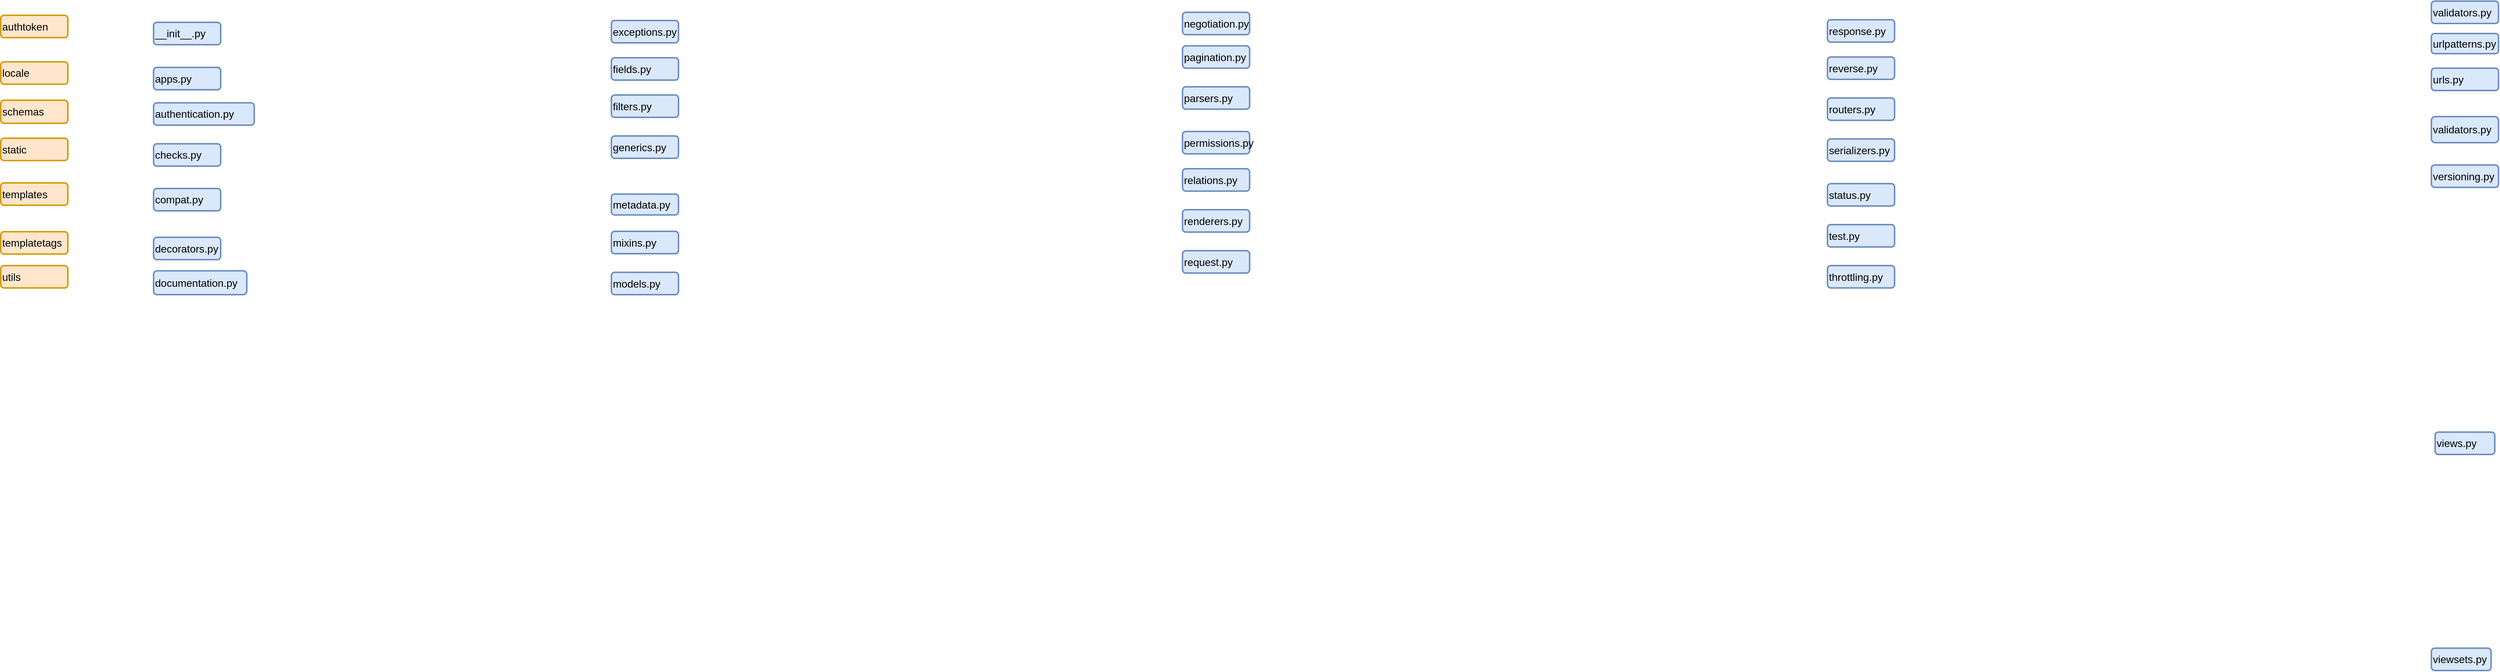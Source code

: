 <mxfile version="10.7.4" type="github"><diagram id="GYm5UZLC0SMHIASQUk09" name="Page-1"><mxGraphModel dx="2221" dy="715" grid="1" gridSize="10" guides="1" tooltips="1" connect="1" arrows="1" fold="1" page="1" pageScale="1" pageWidth="827" pageHeight="1169" math="0" shadow="0"><root><mxCell id="0"/><mxCell id="1" parent="0"/><mxCell id="hbcc89ZSWdpnfyGqjyFq-5" value="&lt;font style=&quot;font-size: 14px&quot;&gt;viewsets.py&lt;/font&gt;" style="rounded=1;whiteSpace=wrap;html=1;shadow=0;strokeWidth=2;align=left;fillColor=#dae8fc;strokeColor=#6c8ebf;" vertex="1" parent="1"><mxGeometry x="2570" y="1000" width="80" height="30" as="geometry"/></mxCell><mxCell id="hbcc89ZSWdpnfyGqjyFq-6" value="&lt;font style=&quot;font-size: 14px&quot;&gt;views.py&lt;/font&gt;" style="rounded=1;whiteSpace=wrap;html=1;shadow=0;strokeWidth=2;align=left;fillColor=#dae8fc;strokeColor=#6c8ebf;" vertex="1" parent="1"><mxGeometry x="2575" y="710" width="80" height="30" as="geometry"/></mxCell><mxCell id="hbcc89ZSWdpnfyGqjyFq-8" value="&lt;font style=&quot;font-size: 14px&quot;&gt;versioning.py&lt;/font&gt;" style="rounded=1;whiteSpace=wrap;html=1;shadow=0;strokeWidth=2;align=left;fillColor=#dae8fc;strokeColor=#6c8ebf;" vertex="1" parent="1"><mxGeometry x="2570" y="351.5" width="90" height="30" as="geometry"/></mxCell><mxCell id="hbcc89ZSWdpnfyGqjyFq-9" value="&lt;font style=&quot;font-size: 14px&quot;&gt;validators.py&lt;/font&gt;" style="rounded=1;whiteSpace=wrap;html=1;shadow=0;strokeWidth=2;align=left;fillColor=#dae8fc;strokeColor=#6c8ebf;" vertex="1" parent="1"><mxGeometry x="2570" y="286.5" width="90" height="35" as="geometry"/></mxCell><mxCell id="hbcc89ZSWdpnfyGqjyFq-10" value="&lt;font style=&quot;font-size: 14px&quot;&gt;urls.py&lt;/font&gt;" style="rounded=1;whiteSpace=wrap;html=1;shadow=0;strokeWidth=2;align=left;fillColor=#dae8fc;strokeColor=#6c8ebf;" vertex="1" parent="1"><mxGeometry x="2570" y="221.5" width="90" height="30" as="geometry"/></mxCell><mxCell id="hbcc89ZSWdpnfyGqjyFq-11" value="&lt;font style=&quot;font-size: 14px&quot;&gt;urlpatterns.py&lt;/font&gt;" style="rounded=1;whiteSpace=wrap;html=1;shadow=0;strokeWidth=2;align=left;fillColor=#dae8fc;strokeColor=#6c8ebf;" vertex="1" parent="1"><mxGeometry x="2570" y="175" width="90" height="27" as="geometry"/></mxCell><mxCell id="hbcc89ZSWdpnfyGqjyFq-12" value="&lt;font style=&quot;font-size: 14px&quot;&gt;validators.py&lt;/font&gt;" style="rounded=1;whiteSpace=wrap;html=1;shadow=0;strokeWidth=2;align=left;fillColor=#dae8fc;strokeColor=#6c8ebf;" vertex="1" parent="1"><mxGeometry x="2570" y="131.5" width="90" height="30" as="geometry"/></mxCell><mxCell id="hbcc89ZSWdpnfyGqjyFq-13" value="&lt;font style=&quot;font-size: 14px&quot;&gt;throttling.py&lt;/font&gt;" style="rounded=1;whiteSpace=wrap;html=1;shadow=0;strokeWidth=2;align=left;fillColor=#dae8fc;strokeColor=#6c8ebf;" vertex="1" parent="1"><mxGeometry x="1760" y="486.5" width="90" height="30" as="geometry"/></mxCell><mxCell id="hbcc89ZSWdpnfyGqjyFq-14" value="&lt;font style=&quot;font-size: 14px&quot;&gt;test.py&lt;/font&gt;" style="rounded=1;whiteSpace=wrap;html=1;shadow=0;strokeWidth=2;align=left;fillColor=#dae8fc;strokeColor=#6c8ebf;" vertex="1" parent="1"><mxGeometry x="1760" y="431.5" width="90" height="30" as="geometry"/></mxCell><mxCell id="hbcc89ZSWdpnfyGqjyFq-15" value="&lt;font style=&quot;font-size: 14px&quot;&gt;status.py&lt;/font&gt;" style="rounded=1;whiteSpace=wrap;html=1;shadow=0;strokeWidth=2;align=left;fillColor=#dae8fc;strokeColor=#6c8ebf;" vertex="1" parent="1"><mxGeometry x="1760" y="376.5" width="90" height="30" as="geometry"/></mxCell><mxCell id="hbcc89ZSWdpnfyGqjyFq-16" value="&lt;font style=&quot;font-size: 14px&quot;&gt;serializers.py&lt;/font&gt;" style="rounded=1;whiteSpace=wrap;html=1;shadow=0;strokeWidth=2;align=left;fillColor=#dae8fc;strokeColor=#6c8ebf;" vertex="1" parent="1"><mxGeometry x="1760" y="316.5" width="90" height="30" as="geometry"/></mxCell><mxCell id="hbcc89ZSWdpnfyGqjyFq-17" value="&lt;font style=&quot;font-size: 14px&quot;&gt;routers.py&lt;/font&gt;" style="rounded=1;whiteSpace=wrap;html=1;shadow=0;strokeWidth=2;align=left;fillColor=#dae8fc;strokeColor=#6c8ebf;" vertex="1" parent="1"><mxGeometry x="1760" y="261.5" width="90" height="30" as="geometry"/></mxCell><mxCell id="hbcc89ZSWdpnfyGqjyFq-18" value="&lt;font style=&quot;font-size: 14px&quot;&gt;reverse.py&lt;/font&gt;" style="rounded=1;whiteSpace=wrap;html=1;shadow=0;strokeWidth=2;align=left;fillColor=#dae8fc;strokeColor=#6c8ebf;" vertex="1" parent="1"><mxGeometry x="1760" y="206.5" width="90" height="30" as="geometry"/></mxCell><mxCell id="hbcc89ZSWdpnfyGqjyFq-19" value="&lt;font style=&quot;font-size: 14px&quot;&gt;response.py&lt;/font&gt;" style="rounded=1;whiteSpace=wrap;html=1;shadow=0;strokeWidth=2;align=left;fillColor=#dae8fc;strokeColor=#6c8ebf;" vertex="1" parent="1"><mxGeometry x="1760" y="156.5" width="90" height="30" as="geometry"/></mxCell><mxCell id="hbcc89ZSWdpnfyGqjyFq-20" value="&lt;font style=&quot;font-size: 14px&quot;&gt;permissions.py&lt;/font&gt;" style="rounded=1;whiteSpace=wrap;html=1;shadow=0;strokeWidth=2;align=left;fillColor=#dae8fc;strokeColor=#6c8ebf;" vertex="1" parent="1"><mxGeometry x="895" y="306.5" width="90" height="30" as="geometry"/></mxCell><mxCell id="hbcc89ZSWdpnfyGqjyFq-21" value="&lt;font style=&quot;font-size: 14px&quot;&gt;relations.py&lt;/font&gt;" style="rounded=1;whiteSpace=wrap;html=1;shadow=0;strokeWidth=2;align=left;fillColor=#dae8fc;strokeColor=#6c8ebf;" vertex="1" parent="1"><mxGeometry x="895" y="356.5" width="90" height="30" as="geometry"/></mxCell><mxCell id="hbcc89ZSWdpnfyGqjyFq-22" value="&lt;font style=&quot;font-size: 14px&quot;&gt;renderers.py&lt;/font&gt;" style="rounded=1;whiteSpace=wrap;html=1;shadow=0;strokeWidth=2;align=left;fillColor=#dae8fc;strokeColor=#6c8ebf;" vertex="1" parent="1"><mxGeometry x="895" y="411.5" width="90" height="30" as="geometry"/></mxCell><mxCell id="hbcc89ZSWdpnfyGqjyFq-23" value="&lt;font style=&quot;font-size: 14px&quot;&gt;request.py&lt;/font&gt;" style="rounded=1;whiteSpace=wrap;html=1;shadow=0;strokeWidth=2;align=left;fillColor=#dae8fc;strokeColor=#6c8ebf;" vertex="1" parent="1"><mxGeometry x="895" y="466.5" width="90" height="30" as="geometry"/></mxCell><mxCell id="hbcc89ZSWdpnfyGqjyFq-24" value="&lt;font style=&quot;font-size: 14px&quot;&gt;parsers.py&lt;/font&gt;" style="rounded=1;whiteSpace=wrap;html=1;shadow=0;strokeWidth=2;align=left;fillColor=#dae8fc;strokeColor=#6c8ebf;" vertex="1" parent="1"><mxGeometry x="895" y="246.5" width="90" height="30" as="geometry"/></mxCell><mxCell id="hbcc89ZSWdpnfyGqjyFq-25" value="&lt;font style=&quot;font-size: 14px&quot;&gt;pagination.py&lt;/font&gt;" style="rounded=1;whiteSpace=wrap;html=1;shadow=0;strokeWidth=2;align=left;fillColor=#dae8fc;strokeColor=#6c8ebf;" vertex="1" parent="1"><mxGeometry x="895" y="191.5" width="90" height="30" as="geometry"/></mxCell><mxCell id="hbcc89ZSWdpnfyGqjyFq-26" value="&lt;font style=&quot;font-size: 14px&quot;&gt;negotiation.py&lt;/font&gt;" style="rounded=1;whiteSpace=wrap;html=1;shadow=0;strokeWidth=2;align=left;fillColor=#dae8fc;strokeColor=#6c8ebf;" vertex="1" parent="1"><mxGeometry x="895" y="146.5" width="90" height="30" as="geometry"/></mxCell><mxCell id="hbcc89ZSWdpnfyGqjyFq-27" value="&lt;font style=&quot;font-size: 14px&quot;&gt;models.py&lt;/font&gt;" style="rounded=1;whiteSpace=wrap;html=1;shadow=0;strokeWidth=2;align=left;fillColor=#dae8fc;strokeColor=#6c8ebf;" vertex="1" parent="1"><mxGeometry x="129" y="495.5" width="90" height="30" as="geometry"/></mxCell><mxCell id="hbcc89ZSWdpnfyGqjyFq-28" value="&lt;font style=&quot;font-size: 14px&quot;&gt;mixins.py&lt;/font&gt;" style="rounded=1;whiteSpace=wrap;html=1;shadow=0;strokeWidth=2;align=left;fillColor=#dae8fc;strokeColor=#6c8ebf;" vertex="1" parent="1"><mxGeometry x="129" y="440.5" width="90" height="30" as="geometry"/></mxCell><mxCell id="hbcc89ZSWdpnfyGqjyFq-29" value="&lt;font style=&quot;font-size: 14px&quot;&gt;checks.py&lt;/font&gt;" style="rounded=1;whiteSpace=wrap;html=1;shadow=0;strokeWidth=2;align=left;fillColor=#dae8fc;strokeColor=#6c8ebf;" vertex="1" parent="1"><mxGeometry x="-485" y="323" width="90" height="30" as="geometry"/></mxCell><mxCell id="hbcc89ZSWdpnfyGqjyFq-30" value="&lt;font style=&quot;font-size: 14px&quot;&gt;compat.py&lt;/font&gt;" style="rounded=1;whiteSpace=wrap;html=1;shadow=0;strokeWidth=2;align=left;fillColor=#dae8fc;strokeColor=#6c8ebf;" vertex="1" parent="1"><mxGeometry x="-485" y="383" width="90" height="30" as="geometry"/></mxCell><mxCell id="hbcc89ZSWdpnfyGqjyFq-31" value="&lt;font style=&quot;font-size: 14px&quot;&gt;decorators.py&lt;/font&gt;" style="rounded=1;whiteSpace=wrap;html=1;shadow=0;strokeWidth=2;align=left;fillColor=#dae8fc;strokeColor=#6c8ebf;" vertex="1" parent="1"><mxGeometry x="-485" y="448.5" width="90" height="30" as="geometry"/></mxCell><mxCell id="hbcc89ZSWdpnfyGqjyFq-32" value="&lt;font style=&quot;font-size: 14px&quot;&gt;documentation.py&lt;/font&gt;" style="rounded=1;whiteSpace=wrap;html=1;shadow=0;strokeWidth=2;align=left;fillColor=#dae8fc;strokeColor=#6c8ebf;" vertex="1" parent="1"><mxGeometry x="-485" y="493.5" width="125" height="32" as="geometry"/></mxCell><mxCell id="hbcc89ZSWdpnfyGqjyFq-33" value="&lt;font style=&quot;font-size: 14px&quot;&gt;metadata.py&lt;/font&gt;" style="rounded=1;whiteSpace=wrap;html=1;shadow=0;strokeWidth=2;align=left;fillColor=#dae8fc;strokeColor=#6c8ebf;" vertex="1" parent="1"><mxGeometry x="129" y="390.5" width="90" height="28" as="geometry"/></mxCell><mxCell id="hbcc89ZSWdpnfyGqjyFq-34" value="&lt;font style=&quot;font-size: 14px&quot;&gt;exceptions.py&lt;/font&gt;" style="rounded=1;whiteSpace=wrap;html=1;shadow=0;strokeWidth=2;align=left;fillColor=#dae8fc;strokeColor=#6c8ebf;" vertex="1" parent="1"><mxGeometry x="129" y="157.5" width="90" height="30" as="geometry"/></mxCell><mxCell id="hbcc89ZSWdpnfyGqjyFq-35" value="&lt;font style=&quot;font-size: 14px&quot;&gt;fields.py&lt;/font&gt;" style="rounded=1;whiteSpace=wrap;html=1;shadow=0;strokeWidth=2;align=left;fillColor=#dae8fc;strokeColor=#6c8ebf;" vertex="1" parent="1"><mxGeometry x="129" y="207.5" width="90" height="30" as="geometry"/></mxCell><mxCell id="hbcc89ZSWdpnfyGqjyFq-36" value="&lt;font style=&quot;font-size: 14px&quot;&gt;filters.py&lt;/font&gt;" style="rounded=1;whiteSpace=wrap;html=1;shadow=0;strokeWidth=2;align=left;fillColor=#dae8fc;strokeColor=#6c8ebf;" vertex="1" parent="1"><mxGeometry x="129" y="257.5" width="90" height="30" as="geometry"/></mxCell><mxCell id="hbcc89ZSWdpnfyGqjyFq-37" value="&lt;font style=&quot;font-size: 14px&quot;&gt;generics.py&lt;/font&gt;" style="rounded=1;whiteSpace=wrap;html=1;shadow=0;strokeWidth=2;align=left;fillColor=#dae8fc;strokeColor=#6c8ebf;" vertex="1" parent="1"><mxGeometry x="129" y="312.5" width="90" height="30" as="geometry"/></mxCell><mxCell id="hbcc89ZSWdpnfyGqjyFq-39" value="&lt;font style=&quot;font-size: 14px&quot;&gt;__init__.py&lt;/font&gt;" style="rounded=1;whiteSpace=wrap;html=1;shadow=0;strokeWidth=2;align=left;fillColor=#dae8fc;strokeColor=#6c8ebf;" vertex="1" parent="1"><mxGeometry x="-485" y="160" width="90" height="30" as="geometry"/></mxCell><mxCell id="hbcc89ZSWdpnfyGqjyFq-40" value="&lt;font style=&quot;font-size: 14px&quot;&gt;apps.py&lt;/font&gt;" style="rounded=1;whiteSpace=wrap;html=1;shadow=0;strokeWidth=2;align=left;fillColor=#dae8fc;strokeColor=#6c8ebf;" vertex="1" parent="1"><mxGeometry x="-485" y="220.5" width="90" height="30" as="geometry"/></mxCell><mxCell id="hbcc89ZSWdpnfyGqjyFq-41" value="&lt;font style=&quot;font-size: 14px&quot;&gt;authentication.py&lt;/font&gt;" style="rounded=1;whiteSpace=wrap;html=1;shadow=0;strokeWidth=2;align=left;fillColor=#dae8fc;strokeColor=#6c8ebf;" vertex="1" parent="1"><mxGeometry x="-485" y="268" width="135" height="30" as="geometry"/></mxCell><mxCell id="hbcc89ZSWdpnfyGqjyFq-42" value="&lt;font style=&quot;font-size: 14px&quot;&gt;static&lt;/font&gt;" style="rounded=1;whiteSpace=wrap;html=1;shadow=0;strokeWidth=2;align=left;fillColor=#ffe6cc;strokeColor=#d79b00;" vertex="1" parent="1"><mxGeometry x="-690" y="315.5" width="90" height="30" as="geometry"/></mxCell><mxCell id="hbcc89ZSWdpnfyGqjyFq-43" value="&lt;font style=&quot;font-size: 14px&quot;&gt;templates&lt;/font&gt;" style="rounded=1;whiteSpace=wrap;html=1;shadow=0;strokeWidth=2;align=left;fillColor=#ffe6cc;strokeColor=#d79b00;" vertex="1" parent="1"><mxGeometry x="-690" y="375.5" width="90" height="30" as="geometry"/></mxCell><mxCell id="hbcc89ZSWdpnfyGqjyFq-44" value="&lt;font style=&quot;font-size: 14px&quot;&gt;templatetags&lt;/font&gt;" style="rounded=1;whiteSpace=wrap;html=1;shadow=0;strokeWidth=2;align=left;fillColor=#ffe6cc;strokeColor=#d79b00;" vertex="1" parent="1"><mxGeometry x="-690" y="441" width="90" height="30" as="geometry"/></mxCell><mxCell id="hbcc89ZSWdpnfyGqjyFq-45" value="&lt;font style=&quot;font-size: 14px&quot;&gt;utils&lt;/font&gt;" style="rounded=1;whiteSpace=wrap;html=1;shadow=0;strokeWidth=2;align=left;fillColor=#ffe6cc;strokeColor=#d79b00;" vertex="1" parent="1"><mxGeometry x="-690" y="486.5" width="90" height="30" as="geometry"/></mxCell><mxCell id="hbcc89ZSWdpnfyGqjyFq-46" value="&lt;font style=&quot;font-size: 14px&quot;&gt;authtoken&lt;/font&gt;" style="rounded=1;whiteSpace=wrap;html=1;shadow=0;strokeWidth=2;align=left;fillColor=#ffe6cc;strokeColor=#d79b00;" vertex="1" parent="1"><mxGeometry x="-690" y="150.5" width="90" height="30" as="geometry"/></mxCell><mxCell id="hbcc89ZSWdpnfyGqjyFq-47" value="&lt;font style=&quot;font-size: 14px&quot;&gt;locale&lt;/font&gt;" style="rounded=1;whiteSpace=wrap;html=1;shadow=0;strokeWidth=2;align=left;fillColor=#ffe6cc;strokeColor=#d79b00;" vertex="1" parent="1"><mxGeometry x="-690" y="213" width="90" height="30" as="geometry"/></mxCell><mxCell id="hbcc89ZSWdpnfyGqjyFq-48" value="&lt;font style=&quot;font-size: 14px&quot;&gt;schemas&lt;/font&gt;" style="rounded=1;whiteSpace=wrap;html=1;shadow=0;strokeWidth=2;align=left;fillColor=#ffe6cc;strokeColor=#d79b00;" vertex="1" parent="1"><mxGeometry x="-690" y="264.5" width="90" height="31" as="geometry"/></mxCell></root></mxGraphModel></diagram><diagram id="RPrzCaRXLjF02Qf3DyFk" name="Page-2"><mxGraphModel dx="1394" dy="715" grid="1" gridSize="10" guides="1" tooltips="1" connect="1" arrows="1" fold="1" page="1" pageScale="1" pageWidth="827" pageHeight="1169" math="0" shadow="0"><root><mxCell id="I9uJOUqmt3AbJOy5U-ts-0"/><mxCell id="I9uJOUqmt3AbJOy5U-ts-1" parent="I9uJOUqmt3AbJOy5U-ts-0"/></root></mxGraphModel></diagram></mxfile>